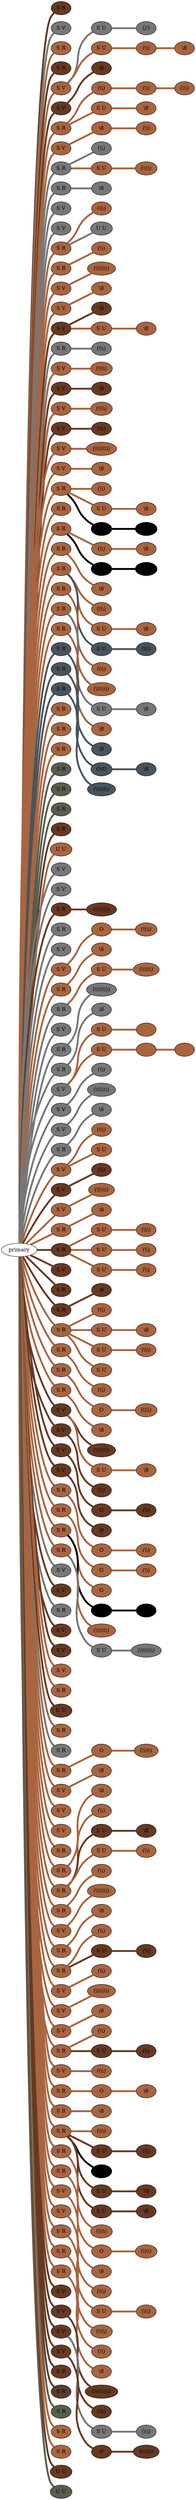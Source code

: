 graph {
 graph [rankdir=LR]
"1" [qtype="pendant_node", pendant_colors="#673923", pendant_ply="S", pendant_attach="R", pendant_length="19", label="S R", style=filled, fillcolor="#673923"]
"primary" -- "1" [qtype="pendant_link",penwidth=5,color="#673923"]
"2" [qtype="pendant_node", pendant_colors="#777777", pendant_ply="S", pendant_attach="V", pendant_length="8", label="S V", style=filled, fillcolor="#777777"]
"primary" -- "2" [qtype="pendant_link",penwidth=5,color="#777777"]
"3" [qtype="pendant_node", pendant_colors="#A86540,#777777", pendant_ply="S", pendant_attach="R", pendant_length="11", label="S R", style=filled, fillcolor="#A86540"]
"primary" -- "3" [qtype="pendant_link",penwidth=5,color="#A86540"]
"4" [qtype="pendant_node", pendant_colors="#673923,#A86540", pendant_ply="S", pendant_attach="R", pendant_length="27", label="S R", style=filled, fillcolor="#673923"]
"primary" -- "4" [qtype="pendant_link",penwidth=5,color="#673923"]
"5" [qtype="pendant_node", pendant_colors="#A86540", pendant_ply="S", pendant_attach="V", pendant_length="23", label="S V", style=filled, fillcolor="#A86540"]
"primary" -- "5" [qtype="pendant_link",penwidth=5,color="#A86540"]
"5s1" [qtype="pendant_node", pendant_colors="#777777,#A86540", pendant_ply="S", pendant_attach="U", pendant_length="8", label="S U", style=filled, fillcolor="#777777"]
"5" -- "5s1" [qtype="pendant_link",penwidth=5,color="#777777"]
"5s1:0" [qtype="knot_node", knot_value="2", knot_type="L", knot_position="5.5", knot_spin="S", label="(//)", style=filled, fillcolor="#777777"]
"5s1" -- "5s1:0" [qtype="knot_link",penwidth=5,color="#777777"]
"5s2" [qtype="pendant_node", pendant_colors="#A86540", pendant_ply="S", pendant_attach="U", pendant_length="13", label="S U", style=filled, fillcolor="#A86540"]
"5" -- "5s2" [qtype="pendant_link",penwidth=5,color="#A86540"]
"5s2:0" [qtype="knot_node", knot_value="2", knot_type="L", knot_position="3.0", knot_spin="Z", label="(\\\\)", style=filled, fillcolor="#A86540"]
"5s2" -- "5s2:0" [qtype="knot_link",penwidth=5,color="#A86540"]
"5s2:1" [qtype="knot_node", knot_value="1", knot_type="E", knot_position="7.0", knot_spin="Z", label="\\8", style=filled, fillcolor="#A86540"]
"5s2:0" -- "5s2:1" [qtype="knot_link",penwidth=5,color="#A86540"]
"6" [qtype="pendant_node", pendant_colors="#673923", pendant_ply="S", pendant_attach="V", pendant_length="24", label="S V", style=filled, fillcolor="#673923"]
"primary" -- "6" [qtype="pendant_link",penwidth=5,color="#673923"]
"6:0" [qtype="knot_node", knot_value="1", knot_type="E", knot_position="14.5", knot_spin="Z", label="\\8", style=filled, fillcolor="#673923"]
"6" -- "6:0" [qtype="knot_link",penwidth=5,color="#673923"]
"7" [qtype="pendant_node", pendant_colors="#A86540", pendant_ply="S", pendant_attach="R", pendant_length="26", label="S R", style=filled, fillcolor="#A86540"]
"primary" -- "7" [qtype="pendant_link",penwidth=5,color="#A86540"]
"7:0" [qtype="knot_node", knot_value="2", knot_type="L", knot_position="5.5", knot_spin="Z", label="(\\\\)", style=filled, fillcolor="#A86540"]
"7" -- "7:0" [qtype="knot_link",penwidth=5,color="#A86540"]
"7:1" [qtype="knot_node", knot_value="2", knot_type="L", knot_position="16.0", knot_spin="Z", label="(\\\\)", style=filled, fillcolor="#A86540"]
"7:0" -- "7:1" [qtype="knot_link",penwidth=5,color="#A86540"]
"7:2" [qtype="knot_node", knot_value="3", knot_type="L", knot_position="24.5", knot_spin="Z", label="(\\\\\\)", style=filled, fillcolor="#A86540"]
"7:1" -- "7:2" [qtype="knot_link",penwidth=5,color="#A86540"]
"7s1" [qtype="pendant_node", pendant_colors="#A86540", pendant_ply="S", pendant_attach="U", pendant_length="12", label="S U", style=filled, fillcolor="#A86540"]
"7" -- "7s1" [qtype="pendant_link",penwidth=5,color="#A86540"]
"7s1:0" [qtype="knot_node", knot_value="1", knot_type="E", knot_position="2.5", knot_spin="Z", label="\\8", style=filled, fillcolor="#A86540"]
"7s1" -- "7s1:0" [qtype="knot_link",penwidth=5,color="#A86540"]
"8" [qtype="pendant_node", pendant_colors="#A86540", pendant_ply="S", pendant_attach="V", pendant_length="29", label="S V", style=filled, fillcolor="#A86540"]
"primary" -- "8" [qtype="pendant_link",penwidth=5,color="#A86540"]
"8:0" [qtype="knot_node", knot_value="1", knot_type="E", knot_position="15.0", knot_spin="Z", label="\\8", style=filled, fillcolor="#A86540"]
"8" -- "8:0" [qtype="knot_link",penwidth=5,color="#A86540"]
"8:1" [qtype="knot_node", knot_value="2", knot_type="L", knot_position="26.0", knot_spin="Z", label="(\\\\)", style=filled, fillcolor="#A86540"]
"8:0" -- "8:1" [qtype="knot_link",penwidth=5,color="#A86540"]
"9" [qtype="pendant_node", pendant_colors="#777777", pendant_ply="S", pendant_attach="R", pendant_length="17", label="S R", style=filled, fillcolor="#777777"]
"primary" -- "9" [qtype="pendant_link",penwidth=5,color="#777777"]
"9:0" [qtype="knot_node", knot_value="2", knot_type="L", knot_position="11.0", knot_spin="Z", label="(\\\\)", style=filled, fillcolor="#777777"]
"9" -- "9:0" [qtype="knot_link",penwidth=5,color="#777777"]
"9s1" [qtype="pendant_node", pendant_colors="#A86540", pendant_ply="S", pendant_attach="U", pendant_length="3", label="S U", style=filled, fillcolor="#A86540"]
"9" -- "9s1" [qtype="pendant_link",penwidth=5,color="#A86540"]
"9s1:0" [qtype="knot_node", knot_value="4", knot_type="L", knot_position="0.5", knot_spin="Z", label="(\\\\\\\\)", style=filled, fillcolor="#A86540"]
"9s1" -- "9s1:0" [qtype="knot_link",penwidth=5,color="#A86540"]
"10" [qtype="pendant_node", pendant_colors="#777777", pendant_ply="S", pendant_attach="R", pendant_length="19", label="S R", style=filled, fillcolor="#777777"]
"primary" -- "10" [qtype="pendant_link",penwidth=5,color="#777777"]
"10:0" [qtype="knot_node", knot_value="1", knot_type="E", knot_position="15.5", knot_spin="Z", label="\\8", style=filled, fillcolor="#777777"]
"10" -- "10:0" [qtype="knot_link",penwidth=5,color="#777777"]
"11" [qtype="pendant_node", pendant_colors="#777777", pendant_ply="S", pendant_attach="V", pendant_length="11", label="S V", style=filled, fillcolor="#777777"]
"primary" -- "11" [qtype="pendant_link",penwidth=5,color="#777777"]
"12" [qtype="pendant_node", pendant_colors="#777777", pendant_ply="S", pendant_attach="V", pendant_length="13", label="S V", style=filled, fillcolor="#777777"]
"primary" -- "12" [qtype="pendant_link",penwidth=5,color="#777777"]
"13" [qtype="pendant_node", pendant_colors="#A86540", pendant_ply="S", pendant_attach="R", pendant_length="21", label="S R", style=filled, fillcolor="#A86540"]
"primary" -- "13" [qtype="pendant_link",penwidth=5,color="#A86540"]
"13:0" [qtype="knot_node", knot_value="3", knot_type="L", knot_position="12.5", knot_spin="Z", label="(\\\\\\)", style=filled, fillcolor="#A86540"]
"13" -- "13:0" [qtype="knot_link",penwidth=5,color="#A86540"]
"13s1" [qtype="pendant_node", pendant_colors="#777777", pendant_ply="U", pendant_attach="U", pendant_length="0", label="U U", style=filled, fillcolor="#777777"]
"13" -- "13s1" [qtype="pendant_link",penwidth=5,color="#777777"]
"14" [qtype="pendant_node", pendant_colors="#A86540", pendant_ply="S", pendant_attach="R", pendant_length="20", label="S R", style=filled, fillcolor="#A86540"]
"primary" -- "14" [qtype="pendant_link",penwidth=5,color="#A86540"]
"14:0" [qtype="knot_node", knot_value="2", knot_type="L", knot_position="14.0", knot_spin="Z", label="(\\\\)", style=filled, fillcolor="#A86540"]
"14" -- "14:0" [qtype="knot_link",penwidth=5,color="#A86540"]
"15" [qtype="pendant_node", pendant_colors="#A86540", pendant_ply="S", pendant_attach="V", pendant_length="20", label="S V", style=filled, fillcolor="#A86540"]
"primary" -- "15" [qtype="pendant_link",penwidth=5,color="#A86540"]
"15:0" [qtype="knot_node", knot_value="7", knot_type="L", knot_position="12.5", knot_spin="Z", label="(\\\\\\\\\\\\\\)", style=filled, fillcolor="#A86540"]
"15" -- "15:0" [qtype="knot_link",penwidth=5,color="#A86540"]
"16" [qtype="pendant_node", pendant_colors="#A86540", pendant_ply="S", pendant_attach="V", pendant_length="23", label="S V", style=filled, fillcolor="#A86540"]
"primary" -- "16" [qtype="pendant_link",penwidth=5,color="#A86540"]
"16:0" [qtype="knot_node", knot_value="1", knot_type="E", knot_position="11.5", knot_spin="Z", label="\\8", style=filled, fillcolor="#A86540"]
"16" -- "16:0" [qtype="knot_link",penwidth=5,color="#A86540"]
"17" [qtype="pendant_node", pendant_colors="#673923", pendant_ply="S", pendant_attach="V", pendant_length="26", label="S V", style=filled, fillcolor="#673923"]
"primary" -- "17" [qtype="pendant_link",penwidth=5,color="#673923"]
"17:0" [qtype="knot_node", knot_value="1", knot_type="E", knot_position="9.5", knot_spin="Z", label="\\8", style=filled, fillcolor="#673923"]
"17" -- "17:0" [qtype="knot_link",penwidth=5,color="#673923"]
"17s1" [qtype="pendant_node", pendant_colors="#A86540", pendant_ply="S", pendant_attach="U", pendant_length="3", label="S U", style=filled, fillcolor="#A86540"]
"17" -- "17s1" [qtype="pendant_link",penwidth=5,color="#A86540"]
"17s1:0" [qtype="knot_node", knot_value="1", knot_type="E", knot_position="2.5", knot_spin="Z", label="\\8", style=filled, fillcolor="#A86540"]
"17s1" -- "17s1:0" [qtype="knot_link",penwidth=5,color="#A86540"]
"18" [qtype="pendant_node", pendant_colors="#777777", pendant_ply="S", pendant_attach="R", pendant_length="17", label="S R", style=filled, fillcolor="#777777"]
"primary" -- "18" [qtype="pendant_link",penwidth=5,color="#777777"]
"18:0" [qtype="knot_node", knot_value="3", knot_type="L", knot_position="11.0", knot_spin="Z", label="(\\\\\\)", style=filled, fillcolor="#777777"]
"18" -- "18:0" [qtype="knot_link",penwidth=5,color="#777777"]
"19" [qtype="pendant_node", pendant_colors="#A86540", pendant_ply="S", pendant_attach="V", pendant_length="31", label="S V", style=filled, fillcolor="#A86540"]
"primary" -- "19" [qtype="pendant_link",penwidth=5,color="#A86540"]
"19:0" [qtype="knot_node", knot_value="4", knot_type="L", knot_position="11.0", knot_spin="Z", label="(\\\\\\\\)", style=filled, fillcolor="#A86540"]
"19" -- "19:0" [qtype="knot_link",penwidth=5,color="#A86540"]
"20" [qtype="pendant_node", pendant_colors="#673923", pendant_ply="S", pendant_attach="V", pendant_length="23", label="S V", style=filled, fillcolor="#673923"]
"primary" -- "20" [qtype="pendant_link",penwidth=5,color="#673923"]
"20:0" [qtype="knot_node", knot_value="1", knot_type="E", knot_position="12.5", knot_spin="Z", label="\\8", style=filled, fillcolor="#673923"]
"20" -- "20:0" [qtype="knot_link",penwidth=5,color="#673923"]
"21" [qtype="pendant_node", pendant_colors="#A86540,#777777,#777777", pendant_ply="S", pendant_attach="V", pendant_length="17", label="S V", style=filled, fillcolor="#A86540"]
"primary" -- "21" [qtype="pendant_link",penwidth=5,color="#A86540"]
"21:0" [qtype="knot_node", knot_value="4", knot_type="L", knot_position="8.0", knot_spin="Z", label="(\\\\\\\\)", style=filled, fillcolor="#A86540"]
"21" -- "21:0" [qtype="knot_link",penwidth=5,color="#A86540"]
"22" [qtype="pendant_node", pendant_colors="#673923,#777777", pendant_ply="S", pendant_attach="V", pendant_length="26", label="S V", style=filled, fillcolor="#673923"]
"primary" -- "22" [qtype="pendant_link",penwidth=5,color="#673923"]
"22:0" [qtype="knot_node", knot_value="3", knot_type="L", knot_position="8.5", knot_spin="Z", label="(\\\\\\)", style=filled, fillcolor="#673923"]
"22" -- "22:0" [qtype="knot_link",penwidth=5,color="#673923"]
"23" [qtype="pendant_node", pendant_colors="#A86540,#777777", pendant_ply="S", pendant_attach="V", pendant_length="21", label="S V", style=filled, fillcolor="#A86540"]
"primary" -- "23" [qtype="pendant_link",penwidth=5,color="#A86540"]
"23:0" [qtype="knot_node", knot_value="8", knot_type="L", knot_position="8.0", knot_spin="Z", label="(\\\\\\\\\\\\\\\\)", style=filled, fillcolor="#A86540"]
"23" -- "23:0" [qtype="knot_link",penwidth=5,color="#A86540"]
"24" [qtype="pendant_node", pendant_colors="#A86540", pendant_ply="S", pendant_attach="V", pendant_length="17", label="S V", style=filled, fillcolor="#A86540"]
"primary" -- "24" [qtype="pendant_link",penwidth=5,color="#A86540"]
"24:0" [qtype="knot_node", knot_value="1", knot_type="E", knot_position="13.0", knot_spin="Z", label="\\8", style=filled, fillcolor="#A86540"]
"24" -- "24:0" [qtype="knot_link",penwidth=5,color="#A86540"]
"25" [qtype="pendant_node", pendant_colors="#A86540,#777777", pendant_ply="S", pendant_attach="R", pendant_length="19", label="S R", style=filled, fillcolor="#A86540"]
"primary" -- "25" [qtype="pendant_link",penwidth=5,color="#A86540"]
"25:0" [qtype="knot_node", knot_value="2", knot_type="L", knot_position="10.0", knot_spin="Z", label="(\\\\)", style=filled, fillcolor="#A86540"]
"25" -- "25:0" [qtype="knot_link",penwidth=5,color="#A86540"]
"25s1" [qtype="pendant_node", pendant_colors="#A86540", pendant_ply="S", pendant_attach="U", pendant_length="7", label="S U", style=filled, fillcolor="#A86540"]
"25" -- "25s1" [qtype="pendant_link",penwidth=5,color="#A86540"]
"25s1:0" [qtype="knot_node", knot_value="1", knot_type="E", knot_position="4.0", knot_spin="Z", label="\\8", style=filled, fillcolor="#A86540"]
"25s1" -- "25s1:0" [qtype="knot_link",penwidth=5,color="#A86540"]
"25s2" [qtype="pendant_node", pendant_colors="#000000", pendant_ply="S", pendant_attach="U", pendant_length="7", label="S U", style=filled, fillcolor="#000000"]
"25" -- "25s2" [qtype="pendant_link",penwidth=5,color="#000000"]
"25s2:0" [qtype="knot_node", knot_value="4", knot_type="L", knot_position="2.0", knot_spin="Z", label="(\\\\\\\\)", style=filled, fillcolor="#000000"]
"25s2" -- "25s2:0" [qtype="knot_link",penwidth=5,color="#000000"]
"26" [qtype="pendant_node", pendant_colors="#A86540,#777777", pendant_ply="S", pendant_attach="R", pendant_length="9", label="S R", style=filled, fillcolor="#A86540"]
"primary" -- "26" [qtype="pendant_link",penwidth=5,color="#A86540"]
"27" [qtype="pendant_node", pendant_colors="#A86540,#777777", pendant_ply="S", pendant_attach="R", pendant_length="25", label="S R", style=filled, fillcolor="#A86540"]
"primary" -- "27" [qtype="pendant_link",penwidth=5,color="#A86540"]
"27:0" [qtype="knot_node", knot_value="2", knot_type="L", knot_position="6.0", knot_spin="Z", label="(\\\\)", style=filled, fillcolor="#A86540"]
"27" -- "27:0" [qtype="knot_link",penwidth=5,color="#A86540"]
"27:1" [qtype="knot_node", knot_value="1", knot_type="E", knot_position="13.5", knot_spin="Z", label="\\8", style=filled, fillcolor="#A86540"]
"27:0" -- "27:1" [qtype="knot_link",penwidth=5,color="#A86540"]
"27s1" [qtype="pendant_node", pendant_colors="#000000", pendant_ply="S", pendant_attach="U", pendant_length="8", label="S U", style=filled, fillcolor="#000000"]
"27" -- "27s1" [qtype="pendant_link",penwidth=5,color="#000000"]
"27s1:0" [qtype="knot_node", knot_value="4", knot_type="L", knot_position="0.5", knot_spin="Z", label="(\\\\\\\\)", style=filled, fillcolor="#000000"]
"27s1" -- "27s1:0" [qtype="knot_link",penwidth=5,color="#000000"]
"28" [qtype="pendant_node", pendant_colors="#A86540,#777777", pendant_ply="S", pendant_attach="R", pendant_length="26", label="S R", style=filled, fillcolor="#A86540"]
"primary" -- "28" [qtype="pendant_link",penwidth=5,color="#A86540"]
"28:0" [qtype="knot_node", knot_value="1", knot_type="E", knot_position="12.5", knot_spin="Z", label="\\8", style=filled, fillcolor="#A86540"]
"28" -- "28:0" [qtype="knot_link",penwidth=5,color="#A86540"]
"29" [qtype="pendant_node", pendant_colors="#A86540", pendant_ply="S", pendant_attach="R", pendant_length="38", label="S R", style=filled, fillcolor="#A86540"]
"primary" -- "29" [qtype="pendant_link",penwidth=5,color="#A86540"]
"29:0" [qtype="knot_node", knot_value="3", knot_type="L", knot_position="10.5", knot_spin="Z", label="(\\\\\\)", style=filled, fillcolor="#A86540"]
"29" -- "29:0" [qtype="knot_link",penwidth=5,color="#A86540"]
"29s1" [qtype="pendant_node", pendant_colors="#A86540", pendant_ply="S", pendant_attach="U", pendant_length="8", label="S U", style=filled, fillcolor="#A86540"]
"29" -- "29s1" [qtype="pendant_link",penwidth=5,color="#A86540"]
"29s1:0" [qtype="knot_node", knot_value="1", knot_type="E", knot_position="3.5", knot_spin="Z", label="\\8", style=filled, fillcolor="#A86540"]
"29s1" -- "29s1:0" [qtype="knot_link",penwidth=5,color="#A86540"]
"29s2" [qtype="pendant_node", pendant_colors="#4A545C", pendant_ply="S", pendant_attach="U", pendant_length="6", label="S U", style=filled, fillcolor="#4A545C"]
"29" -- "29s2" [qtype="pendant_link",penwidth=5,color="#4A545C"]
"29s2:0" [qtype="knot_node", knot_value="3", knot_type="L", knot_position="1.5", knot_spin="Z", label="(\\\\\\)", style=filled, fillcolor="#4A545C"]
"29s2" -- "29s2:0" [qtype="knot_link",penwidth=5,color="#4A545C"]
"30" [qtype="pendant_node", pendant_colors="#A86540", pendant_ply="S", pendant_attach="R", pendant_length="35", label="S R", style=filled, fillcolor="#A86540"]
"primary" -- "30" [qtype="pendant_link",penwidth=5,color="#A86540"]
"30:0" [qtype="knot_node", knot_value="3", knot_type="L", knot_position="10.5", knot_spin="Z", label="(\\\\\\)", style=filled, fillcolor="#A86540"]
"30" -- "30:0" [qtype="knot_link",penwidth=5,color="#A86540"]
"31" [qtype="pendant_node", pendant_colors="#A86540", pendant_ply="S", pendant_attach="R", pendant_length="30", label="S R", style=filled, fillcolor="#A86540"]
"primary" -- "31" [qtype="pendant_link",penwidth=5,color="#A86540"]
"31:0" [qtype="knot_node", knot_value="7", knot_type="L", knot_position="10.5", knot_spin="Z", label="(\\\\\\\\\\\\\\)", style=filled, fillcolor="#A86540"]
"31" -- "31:0" [qtype="knot_link",penwidth=5,color="#A86540"]
"31s1" [qtype="pendant_node", pendant_colors="#777777,#673923", pendant_ply="S", pendant_attach="U", pendant_length="12", label="S U", style=filled, fillcolor="#777777"]
"31" -- "31s1" [qtype="pendant_link",penwidth=5,color="#777777"]
"31s1:0" [qtype="knot_node", knot_value="1", knot_type="E", knot_position="5.0", knot_spin="Z", label="\\8", style=filled, fillcolor="#777777"]
"31s1" -- "31s1:0" [qtype="knot_link",penwidth=5,color="#777777"]
"32" [qtype="pendant_node", pendant_colors="#A86540", pendant_ply="S", pendant_attach="R", pendant_length="35", label="S R", style=filled, fillcolor="#A86540"]
"primary" -- "32" [qtype="pendant_link",penwidth=5,color="#A86540"]
"32:0" [qtype="knot_node", knot_value="1", knot_type="E", knot_position="15.5", knot_spin="Z", label="\\8", style=filled, fillcolor="#A86540"]
"32" -- "32:0" [qtype="knot_link",penwidth=5,color="#A86540"]
"33" [qtype="pendant_node", pendant_colors="#4A545C,#777777", pendant_ply="S", pendant_attach="R", pendant_length="42", label="S R", style=filled, fillcolor="#4A545C"]
"primary" -- "33" [qtype="pendant_link",penwidth=5,color="#4A545C"]
"33:0" [qtype="knot_node", knot_value="1", knot_type="E", knot_position="6.0", knot_spin="Z", label="\\8", style=filled, fillcolor="#4A545C"]
"33" -- "33:0" [qtype="knot_link",penwidth=5,color="#4A545C"]
"34" [qtype="pendant_node", pendant_colors="#4A545C,#777777", pendant_ply="S", pendant_attach="R", pendant_length="43", label="S R", style=filled, fillcolor="#4A545C"]
"primary" -- "34" [qtype="pendant_link",penwidth=5,color="#4A545C"]
"34:0" [qtype="knot_node", knot_value="2", knot_type="S", knot_position="6.5", knot_spin="Z", label="O\\O", style=filled, fillcolor="#4A545C"]
"34" -- "34:0" [qtype="knot_link",penwidth=5,color="#4A545C"]
"34:1" [qtype="knot_node", knot_value="1", knot_type="E", knot_position="16.0", knot_spin="Z", label="\\8", style=filled, fillcolor="#4A545C"]
"34:0" -- "34:1" [qtype="knot_link",penwidth=5,color="#4A545C"]
"35" [qtype="pendant_node", pendant_colors="#4A545C,#777777", pendant_ply="S", pendant_attach="R", pendant_length="39", label="S R", style=filled, fillcolor="#4A545C"]
"primary" -- "35" [qtype="pendant_link",penwidth=5,color="#4A545C"]
"35:0" [qtype="knot_node", knot_value="7", knot_type="L", knot_position="12.0", knot_spin="Z", label="(\\\\\\\\\\\\\\)", style=filled, fillcolor="#4A545C"]
"35" -- "35:0" [qtype="knot_link",penwidth=5,color="#4A545C"]
"36" [qtype="pendant_node", pendant_colors="#A86540,#777777", pendant_ply="S", pendant_attach="R", pendant_length="43", label="S R", style=filled, fillcolor="#A86540"]
"primary" -- "36" [qtype="pendant_link",penwidth=5,color="#A86540"]
"37" [qtype="pendant_node", pendant_colors="#A86540,#777777", pendant_ply="S", pendant_attach="R", pendant_length="38", label="S R", style=filled, fillcolor="#A86540"]
"primary" -- "37" [qtype="pendant_link",penwidth=5,color="#A86540"]
"38" [qtype="pendant_node", pendant_colors="#A86540,#777777", pendant_ply="S", pendant_attach="R", pendant_length="42", label="S R", style=filled, fillcolor="#A86540"]
"primary" -- "38" [qtype="pendant_link",penwidth=5,color="#A86540"]
"39" [qtype="pendant_node", pendant_colors="#575E4E,#673923", pendant_ply="S", pendant_attach="R", pendant_length="44", label="S R", style=filled, fillcolor="#575E4E"]
"primary" -- "39" [qtype="pendant_link",penwidth=5,color="#575E4E"]
"40" [qtype="pendant_node", pendant_colors="#575E4E,#673923", pendant_ply="S", pendant_attach="R", pendant_length="43", label="S R", style=filled, fillcolor="#575E4E"]
"primary" -- "40" [qtype="pendant_link",penwidth=5,color="#575E4E"]
"41" [qtype="pendant_node", pendant_colors="#575E4E,#673923", pendant_ply="S", pendant_attach="R", pendant_length="43", label="S R", style=filled, fillcolor="#575E4E"]
"primary" -- "41" [qtype="pendant_link",penwidth=5,color="#575E4E"]
"T1" [qtype="pendant_node", pendant_colors="#673923,#777777", pendant_ply="S", pendant_attach="R", pendant_length="36", label="S R", style=filled, fillcolor="#673923"]
"primary" -- "T1" [qtype="pendant_link",penwidth=5,color="#673923"]
"M1" [qtype="pendant_node", pendant_colors="#A86540,#673923,#575E4E", pendant_ply="U", pendant_attach="U", pendant_length="2", label="U U", style=filled, fillcolor="#A86540"]
"primary" -- "M1" [qtype="pendant_link",penwidth=5,color="#A86540"]
"42" [qtype="pendant_node", pendant_colors="#777777", pendant_ply="S", pendant_attach="V", pendant_length="44", label="S V", style=filled, fillcolor="#777777"]
"primary" -- "42" [qtype="pendant_link",penwidth=5,color="#777777"]
"43" [qtype="pendant_node", pendant_colors="#777777", pendant_ply="S", pendant_attach="V", pendant_length="42", label="S V", style=filled, fillcolor="#777777"]
"primary" -- "43" [qtype="pendant_link",penwidth=5,color="#777777"]
"44" [qtype="pendant_node", pendant_colors="#673923,#777777", pendant_ply="S", pendant_attach="R", pendant_length="35", label="S R", style=filled, fillcolor="#673923"]
"primary" -- "44" [qtype="pendant_link",penwidth=5,color="#673923"]
"44:0" [qtype="knot_node", knot_value="8", knot_type="L", knot_position="19.0", knot_spin="Z", label="(\\\\\\\\\\\\\\\\)", style=filled, fillcolor="#673923"]
"44" -- "44:0" [qtype="knot_link",penwidth=5,color="#673923"]
"45" [qtype="pendant_node", pendant_colors="#777777", pendant_ply="S", pendant_attach="R", pendant_length="39", label="S R", style=filled, fillcolor="#777777"]
"primary" -- "45" [qtype="pendant_link",penwidth=5,color="#777777"]
"46" [qtype="pendant_node", pendant_colors="#777777,#A86540", pendant_ply="S", pendant_attach="V", pendant_length="45", label="S V", style=filled, fillcolor="#777777"]
"primary" -- "46" [qtype="pendant_link",penwidth=5,color="#777777"]
"47" [qtype="pendant_node", pendant_colors="#A86540,#777777", pendant_ply="S", pendant_attach="V", pendant_length="31", label="S V", style=filled, fillcolor="#A86540"]
"primary" -- "47" [qtype="pendant_link",penwidth=5,color="#A86540"]
"47:0" [qtype="knot_node", knot_value="1", knot_type="S", knot_position="14.0", knot_spin="Z", label="O", style=filled, fillcolor="#A86540"]
"47" -- "47:0" [qtype="knot_link",penwidth=5,color="#A86540"]
"47:1" [qtype="knot_node", knot_value="4", knot_type="L", knot_position="19.5", knot_spin="Z", label="(\\\\\\\\)", style=filled, fillcolor="#A86540"]
"47:0" -- "47:1" [qtype="knot_link",penwidth=5,color="#A86540"]
"48" [qtype="pendant_node", pendant_colors="#A86540,#777777", pendant_ply="S", pendant_attach="R", pendant_length="39", label="S R", style=filled, fillcolor="#A86540"]
"primary" -- "48" [qtype="pendant_link",penwidth=5,color="#A86540"]
"48:0" [qtype="knot_node", knot_value="1", knot_type="E", knot_position="21.5", knot_spin="Z", label="\\8", style=filled, fillcolor="#A86540"]
"48" -- "48:0" [qtype="knot_link",penwidth=5,color="#A86540"]
"49" [qtype="pendant_node", pendant_colors="#777777", pendant_ply="S", pendant_attach="R", pendant_length="41", label="S R", style=filled, fillcolor="#777777"]
"primary" -- "49" [qtype="pendant_link",penwidth=5,color="#777777"]
"49s1" [qtype="pendant_node", pendant_colors="#A86540", pendant_ply="S", pendant_attach="U", pendant_length="19", label="S U", style=filled, fillcolor="#A86540"]
"49" -- "49s1" [qtype="pendant_link",penwidth=5,color="#A86540"]
"49s1:0" [qtype="knot_node", knot_value="6", knot_type="L", knot_position="10.5", knot_spin="Z", label="(\\\\\\\\\\\\)", style=filled, fillcolor="#A86540"]
"49s1" -- "49s1:0" [qtype="knot_link",penwidth=5,color="#A86540"]
"50" [qtype="pendant_node", pendant_colors="#777777", pendant_ply="S", pendant_attach="V", pendant_length="41", label="S V", style=filled, fillcolor="#777777"]
"primary" -- "50" [qtype="pendant_link",penwidth=5,color="#777777"]
"51" [qtype="pendant_node", pendant_colors="#777777", pendant_ply="S", pendant_attach="R", pendant_length="28", label="S R", style=filled, fillcolor="#777777"]
"primary" -- "51" [qtype="pendant_link",penwidth=5,color="#777777"]
"51:0" [qtype="knot_node", knot_value="8", knot_type="L", knot_position="17.0", knot_spin="Z", label="(\\\\\\\\\\\\\\\\)", style=filled, fillcolor="#777777"]
"51" -- "51:0" [qtype="knot_link",penwidth=5,color="#777777"]
"52" [qtype="pendant_node", pendant_colors="#777777", pendant_ply="S", pendant_attach="R", pendant_length="40", label="S R", style=filled, fillcolor="#777777"]
"primary" -- "52" [qtype="pendant_link",penwidth=5,color="#777777"]
"52:0" [qtype="knot_node", knot_value="1", knot_type="E", knot_position="24.5", knot_spin="Z", label="\\8", style=filled, fillcolor="#777777"]
"52" -- "52:0" [qtype="knot_link",penwidth=5,color="#777777"]
"53" [qtype="pendant_node", pendant_colors="#777777", pendant_ply="S", pendant_attach="V", pendant_length="48", label="S V", style=filled, fillcolor="#777777"]
"primary" -- "53" [qtype="pendant_link",penwidth=5,color="#777777"]
"53s1" [qtype="pendant_node", pendant_colors="#A86540,#777777", pendant_ply="S", pendant_attach="U", pendant_length="8", label="S U", style=filled, fillcolor="#A86540"]
"53" -- "53s1" [qtype="pendant_link",penwidth=5,color="#A86540"]
"53s1:0" [qtype="knot_node", knot_value="1", knot_type="", knot_position="3.0", knot_spin="U", label="", style=filled, fillcolor="#A86540"]
"53s1" -- "53s1:0" [qtype="knot_link",penwidth=5,color="#A86540"]
"53s2" [qtype="pendant_node", pendant_colors="#A86540", pendant_ply="S", pendant_attach="U", pendant_length="11", label="S U", style=filled, fillcolor="#A86540"]
"53" -- "53s2" [qtype="pendant_link",penwidth=5,color="#A86540"]
"53s2:0" [qtype="knot_node", knot_value="1", knot_type="YPE?", knot_position="0", knot_spin="N", label="", style=filled, fillcolor="#A86540"]
"53s2" -- "53s2:0" [qtype="knot_link",penwidth=5,color="#A86540"]
"53s2:1" [qtype="knot_node", knot_value="1", knot_type="IR", knot_position="0", knot_spin="DIR", label="", style=filled, fillcolor="#A86540"]
"53s2:0" -- "53s2:1" [qtype="knot_link",penwidth=5,color="#A86540"]
"54" [qtype="pendant_node", pendant_colors="#777777", pendant_ply="S", pendant_attach="V", pendant_length="32", label="S V", style=filled, fillcolor="#777777"]
"primary" -- "54" [qtype="pendant_link",penwidth=5,color="#777777"]
"54:0" [qtype="knot_node", knot_value="2", knot_type="L", knot_position="17.5", knot_spin="Z", label="(\\\\)", style=filled, fillcolor="#777777"]
"54" -- "54:0" [qtype="knot_link",penwidth=5,color="#777777"]
"55" [qtype="pendant_node", pendant_colors="#777777", pendant_ply="S", pendant_attach="V", pendant_length="30", label="S V", style=filled, fillcolor="#777777"]
"primary" -- "55" [qtype="pendant_link",penwidth=5,color="#777777"]
"55:0" [qtype="knot_node", knot_value="7", knot_type="L", knot_position="20.5", knot_spin="Z", label="(\\\\\\\\\\\\\\)", style=filled, fillcolor="#777777"]
"55" -- "55:0" [qtype="knot_link",penwidth=5,color="#777777"]
"56" [qtype="pendant_node", pendant_colors="#777777", pendant_ply="S", pendant_attach="R", pendant_length="26", label="S R", style=filled, fillcolor="#777777"]
"primary" -- "56" [qtype="pendant_link",penwidth=5,color="#777777"]
"56:0" [qtype="knot_node", knot_value="1", knot_type="E", knot_position="21.0", knot_spin="Z", label="\\8", style=filled, fillcolor="#777777"]
"56" -- "56:0" [qtype="knot_link",penwidth=5,color="#777777"]
"57" [qtype="pendant_node", pendant_colors="#A86540,#777777", pendant_ply="S", pendant_attach="V", pendant_length="35", label="S V", style=filled, fillcolor="#A86540"]
"primary" -- "57" [qtype="pendant_link",penwidth=5,color="#A86540"]
"57:0" [qtype="knot_node", knot_value="3", knot_type="L", knot_position="17.0", knot_spin="Z", label="(\\\\\\)", style=filled, fillcolor="#A86540"]
"57" -- "57:0" [qtype="knot_link",penwidth=5,color="#A86540"]
"57s1" [qtype="pendant_node", pendant_colors="#A86540", pendant_ply="S", pendant_attach="U", pendant_length="1", label="S U", style=filled, fillcolor="#A86540"]
"57" -- "57s1" [qtype="pendant_link",penwidth=5,color="#A86540"]
"58" [qtype="pendant_node", pendant_colors="#673923,#777777", pendant_ply="S", pendant_attach="V", pendant_length="36", label="S V", style=filled, fillcolor="#673923"]
"primary" -- "58" [qtype="pendant_link",penwidth=5,color="#673923"]
"58:0" [qtype="knot_node", knot_value="2", knot_type="L", knot_position="25.5", knot_spin="Z", label="(\\\\)", style=filled, fillcolor="#673923"]
"58" -- "58:0" [qtype="knot_link",penwidth=5,color="#673923"]
"59" [qtype="pendant_node", pendant_colors="#A86540,#777777", pendant_ply="S", pendant_attach="V", pendant_length="32", label="S V", style=filled, fillcolor="#A86540"]
"primary" -- "59" [qtype="pendant_link",penwidth=5,color="#A86540"]
"59:0" [qtype="knot_node", knot_value="6", knot_type="L", knot_position="18.5", knot_spin="Z", label="(\\\\\\\\\\\\)", style=filled, fillcolor="#A86540"]
"59" -- "59:0" [qtype="knot_link",penwidth=5,color="#A86540"]
"60" [qtype="pendant_node", pendant_colors="#A86540,#777777", pendant_ply="S", pendant_attach="R", pendant_length="39", label="S R", style=filled, fillcolor="#A86540"]
"primary" -- "60" [qtype="pendant_link",penwidth=5,color="#A86540"]
"60:0" [qtype="knot_node", knot_value="1", knot_type="E", knot_position="23.5", knot_spin="Z", label="\\8", style=filled, fillcolor="#A86540"]
"60" -- "60:0" [qtype="knot_link",penwidth=5,color="#A86540"]
"61" [qtype="pendant_node", pendant_colors="#673923,#777777", pendant_ply="S", pendant_attach="R", pendant_length="13", label="S R", style=filled, fillcolor="#673923"]
"primary" -- "61" [qtype="pendant_link",penwidth=5,color="#673923"]
"61s1" [qtype="pendant_node", pendant_colors="#A86540,#777777", pendant_ply="S", pendant_attach="U", pendant_length="8", label="S U", style=filled, fillcolor="#A86540"]
"61" -- "61s1" [qtype="pendant_link",penwidth=5,color="#A86540"]
"61s1:0" [qtype="knot_node", knot_value="3", knot_type="L", knot_position="3.0", knot_spin="Z", label="(\\\\\\)", style=filled, fillcolor="#A86540"]
"61s1" -- "61s1:0" [qtype="knot_link",penwidth=5,color="#A86540"]
"61s2" [qtype="pendant_node", pendant_colors="#A86540", pendant_ply="S", pendant_attach="U", pendant_length="14", label="S U", style=filled, fillcolor="#A86540"]
"61" -- "61s2" [qtype="pendant_link",penwidth=5,color="#A86540"]
"61s2:0" [qtype="knot_node", knot_value="2", knot_type="L", knot_position="7.0", knot_spin="Z", label="(\\\\)", style=filled, fillcolor="#A86540"]
"61s2" -- "61s2:0" [qtype="knot_link",penwidth=5,color="#A86540"]
"61s3" [qtype="pendant_node", pendant_colors="#A86540", pendant_ply="S", pendant_attach="U", pendant_length="13", label="S U", style=filled, fillcolor="#A86540"]
"61" -- "61s3" [qtype="pendant_link",penwidth=5,color="#A86540"]
"61s3:0" [qtype="knot_node", knot_value="2", knot_type="L", knot_position="5.5", knot_spin="Z", label="(\\\\)", style=filled, fillcolor="#A86540"]
"61s3" -- "61s3:0" [qtype="knot_link",penwidth=5,color="#A86540"]
"62" [qtype="pendant_node", pendant_colors="#673923,#777777", pendant_ply="S", pendant_attach="V", pendant_length="25", label="S V", style=filled, fillcolor="#673923"]
"primary" -- "62" [qtype="pendant_link",penwidth=5,color="#673923"]
"63" [qtype="pendant_node", pendant_colors="#673923,#777777", pendant_ply="S", pendant_attach="R", pendant_length="10", label="S R", style=filled, fillcolor="#673923"]
"primary" -- "63" [qtype="pendant_link",penwidth=5,color="#673923"]
"64" [qtype="pendant_node", pendant_colors="#673923,#777777", pendant_ply="S", pendant_attach="R", pendant_length="36", label="S R", style=filled, fillcolor="#673923"]
"primary" -- "64" [qtype="pendant_link",penwidth=5,color="#673923"]
"64:0" [qtype="knot_node", knot_value="1", knot_type="E", knot_position="21.0", knot_spin="Z", label="\\8", style=filled, fillcolor="#673923"]
"64" -- "64:0" [qtype="knot_link",penwidth=5,color="#673923"]
"65" [qtype="pendant_node", pendant_colors="#A86540", pendant_ply="S", pendant_attach="R", pendant_length="38", label="S R", style=filled, fillcolor="#A86540"]
"primary" -- "65" [qtype="pendant_link",penwidth=5,color="#A86540"]
"65:0" [qtype="knot_node", knot_value="2", knot_type="L", knot_position="21.0", knot_spin="Z", label="(\\\\)", style=filled, fillcolor="#A86540"]
"65" -- "65:0" [qtype="knot_link",penwidth=5,color="#A86540"]
"65s1" [qtype="pendant_node", pendant_colors="#A86540", pendant_ply="S", pendant_attach="U", pendant_length="11", label="S U", style=filled, fillcolor="#A86540"]
"65" -- "65s1" [qtype="pendant_link",penwidth=5,color="#A86540"]
"65s1:0" [qtype="knot_node", knot_value="1", knot_type="E", knot_position="4.5", knot_spin="Z", label="\\8", style=filled, fillcolor="#A86540"]
"65s1" -- "65s1:0" [qtype="knot_link",penwidth=5,color="#A86540"]
"65s2" [qtype="pendant_node", pendant_colors="#A86540,#777777", pendant_ply="S", pendant_attach="U", pendant_length="12", label="S U", style=filled, fillcolor="#A86540"]
"65" -- "65s2" [qtype="pendant_link",penwidth=5,color="#A86540"]
"65s2:0" [qtype="knot_node", knot_value="3", knot_type="L", knot_position="3.0", knot_spin="Z", label="(\\\\\\)", style=filled, fillcolor="#A86540"]
"65s2" -- "65s2:0" [qtype="knot_link",penwidth=5,color="#A86540"]
"65s3" [qtype="pendant_node", pendant_colors="#A86540", pendant_ply="S", pendant_attach="U", pendant_length="1", label="S U", style=filled, fillcolor="#A86540"]
"65" -- "65s3" [qtype="pendant_link",penwidth=5,color="#A86540"]
"66" [qtype="pendant_node", pendant_colors="#A86540", pendant_ply="S", pendant_attach="R", pendant_length="40", label="S R", style=filled, fillcolor="#A86540"]
"primary" -- "66" [qtype="pendant_link",penwidth=5,color="#A86540"]
"66:0" [qtype="knot_node", knot_value="2", knot_type="L", knot_position="20.5", knot_spin="Z", label="(\\\\)", style=filled, fillcolor="#A86540"]
"66" -- "66:0" [qtype="knot_link",penwidth=5,color="#A86540"]
"67" [qtype="pendant_node", pendant_colors="#A86540", pendant_ply="S", pendant_attach="R", pendant_length="23", label="S R", style=filled, fillcolor="#A86540"]
"primary" -- "67" [qtype="pendant_link",penwidth=5,color="#A86540"]
"67:0" [qtype="knot_node", knot_value="1", knot_type="S", knot_position="11.0", knot_spin="Z", label="O", style=filled, fillcolor="#A86540"]
"67" -- "67:0" [qtype="knot_link",penwidth=5,color="#A86540"]
"67:1" [qtype="knot_node", knot_value="4", knot_type="L", knot_position="22.0", knot_spin="Z", label="(\\\\\\\\)", style=filled, fillcolor="#A86540"]
"67:0" -- "67:1" [qtype="knot_link",penwidth=5,color="#A86540"]
"68" [qtype="pendant_node", pendant_colors="#A86540", pendant_ply="S", pendant_attach="R", pendant_length="38", label="S R", style=filled, fillcolor="#A86540"]
"primary" -- "68" [qtype="pendant_link",penwidth=5,color="#A86540"]
"68:0" [qtype="knot_node", knot_value="1", knot_type="E", knot_position="22.5", knot_spin="Z", label="\\8", style=filled, fillcolor="#A86540"]
"68" -- "68:0" [qtype="knot_link",penwidth=5,color="#A86540"]
"69" [qtype="pendant_node", pendant_colors="#673923", pendant_ply="S", pendant_attach="V", pendant_length="32", label="S V", style=filled, fillcolor="#673923"]
"primary" -- "69" [qtype="pendant_link",penwidth=5,color="#673923"]
"69:0" [qtype="knot_node", knot_value="7", knot_type="L", knot_position="16.5", knot_spin="Z", label="(\\\\\\\\\\\\\\)", style=filled, fillcolor="#673923"]
"69" -- "69:0" [qtype="knot_link",penwidth=5,color="#673923"]
"69s1" [qtype="pendant_node", pendant_colors="#A86540", pendant_ply="S", pendant_attach="U", pendant_length="9", label="S U", style=filled, fillcolor="#A86540"]
"69" -- "69s1" [qtype="pendant_link",penwidth=5,color="#A86540"]
"69s1:0" [qtype="knot_node", knot_value="1", knot_type="E", knot_position="2.5", knot_spin="Z", label="\\8", style=filled, fillcolor="#A86540"]
"69s1" -- "69s1:0" [qtype="knot_link",penwidth=5,color="#A86540"]
"70" [qtype="pendant_node", pendant_colors="#673923", pendant_ply="S", pendant_attach="V", pendant_length="37", label="S V", style=filled, fillcolor="#673923"]
"primary" -- "70" [qtype="pendant_link",penwidth=5,color="#673923"]
"70:0" [qtype="knot_node", knot_value="2", knot_type="L", knot_position="18.0", knot_spin="Z", label="(\\\\)", style=filled, fillcolor="#673923"]
"70" -- "70:0" [qtype="knot_link",penwidth=5,color="#673923"]
"71" [qtype="pendant_node", pendant_colors="#673923", pendant_ply="S", pendant_attach="V", pendant_length="42", label="S V", style=filled, fillcolor="#673923"]
"primary" -- "71" [qtype="pendant_link",penwidth=5,color="#673923"]
"71:0" [qtype="knot_node", knot_value="1", knot_type="S", knot_position="10.0", knot_spin="Z", label="O", style=filled, fillcolor="#673923"]
"71" -- "71:0" [qtype="knot_link",penwidth=5,color="#673923"]
"71:1" [qtype="knot_node", knot_value="2", knot_type="L", knot_position="20.5", knot_spin="Z", label="(\\\\)", style=filled, fillcolor="#673923"]
"71:0" -- "71:1" [qtype="knot_link",penwidth=5,color="#673923"]
"72" [qtype="pendant_node", pendant_colors="#673923", pendant_ply="S", pendant_attach="V", pendant_length="32", label="S V", style=filled, fillcolor="#673923"]
"primary" -- "72" [qtype="pendant_link",penwidth=5,color="#673923"]
"72:0" [qtype="knot_node", knot_value="1", knot_type="E", knot_position="21.0", knot_spin="Z", label="\\8", style=filled, fillcolor="#673923"]
"72" -- "72:0" [qtype="knot_link",penwidth=5,color="#673923"]
"73" [qtype="pendant_node", pendant_colors="#A86540", pendant_ply="S", pendant_attach="R", pendant_length="32", label="S R", style=filled, fillcolor="#A86540"]
"primary" -- "73" [qtype="pendant_link",penwidth=5,color="#A86540"]
"73:0" [qtype="knot_node", knot_value="1", knot_type="S", knot_position="5.5", knot_spin="Z", label="O", style=filled, fillcolor="#A86540"]
"73" -- "73:0" [qtype="knot_link",penwidth=5,color="#A86540"]
"73:1" [qtype="knot_node", knot_value="2", knot_type="L", knot_position="10.0", knot_spin="Z", label="(\\\\)", style=filled, fillcolor="#A86540"]
"73:0" -- "73:1" [qtype="knot_link",penwidth=5,color="#A86540"]
"74" [qtype="pendant_node", pendant_colors="#A86540,#777777", pendant_ply="S", pendant_attach="R", pendant_length="25", label="S R", style=filled, fillcolor="#A86540"]
"primary" -- "74" [qtype="pendant_link",penwidth=5,color="#A86540"]
"74:0" [qtype="knot_node", knot_value="1", knot_type="S", knot_position="4.5", knot_spin="Z", label="O", style=filled, fillcolor="#A86540"]
"74" -- "74:0" [qtype="knot_link",penwidth=5,color="#A86540"]
"74:1" [qtype="knot_node", knot_value="2", knot_type="L", knot_position="14.0", knot_spin="Z", label="(\\\\)", style=filled, fillcolor="#A86540"]
"74:0" -- "74:1" [qtype="knot_link",penwidth=5,color="#A86540"]
"75" [qtype="pendant_node", pendant_colors="#A86540,#777777", pendant_ply="S", pendant_attach="R", pendant_length="26", label="S R", style=filled, fillcolor="#A86540"]
"primary" -- "75" [qtype="pendant_link",penwidth=5,color="#A86540"]
"75:0" [qtype="knot_node", knot_value="1", knot_type="S", knot_position="10.0", knot_spin="Z", label="O", style=filled, fillcolor="#A86540"]
"75" -- "75:0" [qtype="knot_link",penwidth=5,color="#A86540"]
"75s1" [qtype="pendant_node", pendant_colors="#000000", pendant_ply="S", pendant_attach="U", pendant_length="10", label="S U", style=filled, fillcolor="#000000"]
"75" -- "75s1" [qtype="pendant_link",penwidth=5,color="#000000"]
"75s1:0" [qtype="knot_node", knot_value="2", knot_type="L", knot_position="3.5", knot_spin="Z", label="(\\\\)", style=filled, fillcolor="#000000"]
"75s1" -- "75s1:0" [qtype="knot_link",penwidth=5,color="#000000"]
"76" [qtype="pendant_node", pendant_colors="#A86540,#777777", pendant_ply="S", pendant_attach="R", pendant_length="15", label="S R", style=filled, fillcolor="#A86540"]
"primary" -- "76" [qtype="pendant_link",penwidth=5,color="#A86540"]
"76:0" [qtype="knot_node", knot_value="7", knot_type="L", knot_position="8.0", knot_spin="Z", label="(\\\\\\\\\\\\\\)", style=filled, fillcolor="#A86540"]
"76" -- "76:0" [qtype="knot_link",penwidth=5,color="#A86540"]
"76s1" [qtype="pendant_node", pendant_colors="#777777", pendant_ply="S", pendant_attach="U", pendant_length="12", label="S U", style=filled, fillcolor="#777777"]
"76" -- "76s1" [qtype="pendant_link",penwidth=5,color="#777777"]
"76s1:0" [qtype="knot_node", knot_value="8", knot_type="L", knot_position="1.5", knot_spin="Z", label="(\\\\\\\\\\\\\\\\)", style=filled, fillcolor="#777777"]
"76s1" -- "76s1:0" [qtype="knot_link",penwidth=5,color="#777777"]
"77" [qtype="pendant_node", pendant_colors="#777777", pendant_ply="S", pendant_attach="V", pendant_length="44", label="S V", style=filled, fillcolor="#777777"]
"primary" -- "77" [qtype="pendant_link",penwidth=5,color="#777777"]
"78" [qtype="pendant_node", pendant_colors="#673923,#000000", pendant_ply="S", pendant_attach="V", pendant_length="41", label="S V", style=filled, fillcolor="#673923"]
"primary" -- "78" [qtype="pendant_link",penwidth=5,color="#673923"]
"79" [qtype="pendant_node", pendant_colors="#777777", pendant_ply="S", pendant_attach="R", pendant_length="48", label="S R", style=filled, fillcolor="#777777"]
"primary" -- "79" [qtype="pendant_link",penwidth=5,color="#777777"]
"80" [qtype="pendant_node", pendant_colors="#673923,#777777", pendant_ply="S", pendant_attach="V", pendant_length="49", label="S V", style=filled, fillcolor="#673923"]
"primary" -- "80" [qtype="pendant_link",penwidth=5,color="#673923"]
"81" [qtype="pendant_node", pendant_colors="#673923,#777777", pendant_ply="S", pendant_attach="V", pendant_length="42", label="S V", style=filled, fillcolor="#673923"]
"primary" -- "81" [qtype="pendant_link",penwidth=5,color="#673923"]
"82" [qtype="pendant_node", pendant_colors="#A86540", pendant_ply="S", pendant_attach="V", pendant_length="50", label="S V", style=filled, fillcolor="#A86540"]
"primary" -- "82" [qtype="pendant_link",penwidth=5,color="#A86540"]
"T2" [qtype="pendant_node", pendant_colors="#A86540,#777777", pendant_ply="S", pendant_attach="R", pendant_length="58", label="S R", style=filled, fillcolor="#A86540"]
"primary" -- "T2" [qtype="pendant_link",penwidth=5,color="#A86540"]
"M2" [qtype="pendant_node", pendant_colors="#673923,#575E4E,#A86540", pendant_ply="U", pendant_attach="U", pendant_length="2", label="U U", style=filled, fillcolor="#673923"]
"primary" -- "M2" [qtype="pendant_link",penwidth=5,color="#673923"]
"83" [qtype="pendant_node", pendant_colors="#A86540", pendant_ply="S", pendant_attach="R", pendant_length="36", label="S R", style=filled, fillcolor="#A86540"]
"primary" -- "83" [qtype="pendant_link",penwidth=5,color="#A86540"]
"84" [qtype="pendant_node", pendant_colors="#777777", pendant_ply="S", pendant_attach="R", pendant_length="33", label="S R", style=filled, fillcolor="#777777"]
"primary" -- "84" [qtype="pendant_link",penwidth=5,color="#777777"]
"85" [qtype="pendant_node", pendant_colors="#A86540", pendant_ply="S", pendant_attach="R", pendant_length="35", label="S R", style=filled, fillcolor="#A86540"]
"primary" -- "85" [qtype="pendant_link",penwidth=5,color="#A86540"]
"85:0" [qtype="knot_node", knot_value="1", knot_type="S", knot_position="7.0", knot_spin="Z", label="O", style=filled, fillcolor="#A86540"]
"85" -- "85:0" [qtype="knot_link",penwidth=5,color="#A86540"]
"85:1" [qtype="knot_node", knot_value="5", knot_type="L", knot_position="17.5", knot_spin="Z", label="(\\\\\\\\\\)", style=filled, fillcolor="#A86540"]
"85:0" -- "85:1" [qtype="knot_link",penwidth=5,color="#A86540"]
"86" [qtype="pendant_node", pendant_colors="#A86540", pendant_ply="S", pendant_attach="V", pendant_length="38", label="S V", style=filled, fillcolor="#A86540"]
"primary" -- "86" [qtype="pendant_link",penwidth=5,color="#A86540"]
"86:0" [qtype="knot_node", knot_value="1", knot_type="E", knot_position="11.0", knot_spin="Z", label="\\8", style=filled, fillcolor="#A86540"]
"86" -- "86:0" [qtype="knot_link",penwidth=5,color="#A86540"]
"87" [qtype="pendant_node", pendant_colors="#A86540", pendant_ply="S", pendant_attach="V", pendant_length="37", label="S V", style=filled, fillcolor="#A86540"]
"primary" -- "87" [qtype="pendant_link",penwidth=5,color="#A86540"]
"88" [qtype="pendant_node", pendant_colors="#A86540", pendant_ply="S", pendant_attach="V", pendant_length="36", label="S V", style=filled, fillcolor="#A86540"]
"primary" -- "88" [qtype="pendant_link",penwidth=5,color="#A86540"]
"89" [qtype="pendant_node", pendant_colors="#A86540", pendant_ply="S", pendant_attach="R", pendant_length="11", label="S R", style=filled, fillcolor="#A86540"]
"primary" -- "89" [qtype="pendant_link",penwidth=5,color="#A86540"]
"90" [qtype="pendant_node", pendant_colors="#A86540", pendant_ply="S", pendant_attach="R", pendant_length="36", label="S R", style=filled, fillcolor="#A86540"]
"primary" -- "90" [qtype="pendant_link",penwidth=5,color="#A86540"]
"90:0" [qtype="knot_node", knot_value="1", knot_type="E", knot_position="10.0", knot_spin="Z", label="\\8", style=filled, fillcolor="#A86540"]
"90" -- "90:0" [qtype="knot_link",penwidth=5,color="#A86540"]
"91" [qtype="pendant_node", pendant_colors="#A86540", pendant_ply="S", pendant_attach="R", pendant_length="21", label="S R", style=filled, fillcolor="#A86540"]
"primary" -- "91" [qtype="pendant_link",penwidth=5,color="#A86540"]
"91:0" [qtype="knot_node", knot_value="2", knot_type="L", knot_position="15.0", knot_spin="Z", label="(\\\\)", style=filled, fillcolor="#A86540"]
"91" -- "91:0" [qtype="knot_link",penwidth=5,color="#A86540"]
"91s1" [qtype="pendant_node", pendant_colors="#673923", pendant_ply="S", pendant_attach="U", pendant_length="14", label="S U", style=filled, fillcolor="#673923"]
"91" -- "91s1" [qtype="pendant_link",penwidth=5,color="#673923"]
"91s1:0" [qtype="knot_node", knot_value="1", knot_type="E", knot_position="7.5", knot_spin="Z", label="\\8", style=filled, fillcolor="#673923"]
"91s1" -- "91s1:0" [qtype="knot_link",penwidth=5,color="#673923"]
"91s2" [qtype="pendant_node", pendant_colors="#A86540", pendant_ply="S", pendant_attach="U", pendant_length="5", label="S U", style=filled, fillcolor="#A86540"]
"91" -- "91s2" [qtype="pendant_link",penwidth=5,color="#A86540"]
"91s2:0" [qtype="knot_node", knot_value="2", knot_type="L", knot_position="1.5", knot_spin="Z", label="(\\\\)", style=filled, fillcolor="#A86540"]
"91s2" -- "91s2:0" [qtype="knot_link",penwidth=5,color="#A86540"]
"92" [qtype="pendant_node", pendant_colors="#A86540", pendant_ply="S", pendant_attach="R", pendant_length="22", label="S R", style=filled, fillcolor="#A86540"]
"primary" -- "92" [qtype="pendant_link",penwidth=5,color="#A86540"]
"92:0" [qtype="knot_node", knot_value="2", knot_type="L", knot_position="12.0", knot_spin="Z", label="(\\\\)", style=filled, fillcolor="#A86540"]
"92" -- "92:0" [qtype="knot_link",penwidth=5,color="#A86540"]
"93" [qtype="pendant_node", pendant_colors="#A86540", pendant_ply="S", pendant_attach="V", pendant_length="31", label="S V", style=filled, fillcolor="#A86540"]
"primary" -- "93" [qtype="pendant_link",penwidth=5,color="#A86540"]
"93:0" [qtype="knot_node", knot_value="7", knot_type="L", knot_position="15.5", knot_spin="Z", label="(\\\\\\\\\\\\\\)", style=filled, fillcolor="#A86540"]
"93" -- "93:0" [qtype="knot_link",penwidth=5,color="#A86540"]
"94" [qtype="pendant_node", pendant_colors="#A86540", pendant_ply="S", pendant_attach="R", pendant_length="40", label="S R", style=filled, fillcolor="#A86540"]
"primary" -- "94" [qtype="pendant_link",penwidth=5,color="#A86540"]
"94:0" [qtype="knot_node", knot_value="1", knot_type="E", knot_position="12.0", knot_spin="Z", label="\\8", style=filled, fillcolor="#A86540"]
"94" -- "94:0" [qtype="knot_link",penwidth=5,color="#A86540"]
"95" [qtype="pendant_node", pendant_colors="#A86540", pendant_ply="S", pendant_attach="R", pendant_length="35", label="S R", style=filled, fillcolor="#A86540"]
"primary" -- "95" [qtype="pendant_link",penwidth=5,color="#A86540"]
"95:0" [qtype="knot_node", knot_value="2", knot_type="L", knot_position="13.5", knot_spin="Z", label="(\\\\)", style=filled, fillcolor="#A86540"]
"95" -- "95:0" [qtype="knot_link",penwidth=5,color="#A86540"]
"95s1" [qtype="pendant_node", pendant_colors="#673923,#777777", pendant_ply="S", pendant_attach="U", pendant_length="13", label="S U", style=filled, fillcolor="#673923"]
"95" -- "95s1" [qtype="pendant_link",penwidth=5,color="#673923"]
"95s1:0" [qtype="knot_node", knot_value="2", knot_type="L", knot_position="3.0", knot_spin="Z", label="(\\\\)", style=filled, fillcolor="#673923"]
"95s1" -- "95s1:0" [qtype="knot_link",penwidth=5,color="#673923"]
"96" [qtype="pendant_node", pendant_colors="#A86540", pendant_ply="S", pendant_attach="V", pendant_length="31", label="S V", style=filled, fillcolor="#A86540"]
"primary" -- "96" [qtype="pendant_link",penwidth=5,color="#A86540"]
"96:0" [qtype="knot_node", knot_value="2", knot_type="L", knot_position="7.0", knot_spin="Z", label="(\\\\)", style=filled, fillcolor="#A86540"]
"96" -- "96:0" [qtype="knot_link",penwidth=5,color="#A86540"]
"97" [qtype="pendant_node", pendant_colors="#A86540", pendant_ply="S", pendant_attach="V", pendant_length="31", label="S V", style=filled, fillcolor="#A86540"]
"primary" -- "97" [qtype="pendant_link",penwidth=5,color="#A86540"]
"97:0" [qtype="knot_node", knot_value="7", knot_type="L", knot_position="13.5", knot_spin="Z", label="(\\\\\\\\\\\\\\)", style=filled, fillcolor="#A86540"]
"97" -- "97:0" [qtype="knot_link",penwidth=5,color="#A86540"]
"98" [qtype="pendant_node", pendant_colors="#A86540", pendant_ply="S", pendant_attach="V", pendant_length="39", label="S V", style=filled, fillcolor="#A86540"]
"primary" -- "98" [qtype="pendant_link",penwidth=5,color="#A86540"]
"98:0" [qtype="knot_node", knot_value="1", knot_type="E", knot_position="6.5", knot_spin="S", label="/8", style=filled, fillcolor="#A86540"]
"98" -- "98:0" [qtype="knot_link",penwidth=5,color="#A86540"]
"99" [qtype="pendant_node", pendant_colors="#A86540", pendant_ply="S", pendant_attach="R", pendant_length="36", label="S R", style=filled, fillcolor="#A86540"]
"primary" -- "99" [qtype="pendant_link",penwidth=5,color="#A86540"]
"99:0" [qtype="knot_node", knot_value="2", knot_type="L", knot_position="12.0", knot_spin="Z", label="(\\\\)", style=filled, fillcolor="#A86540"]
"99" -- "99:0" [qtype="knot_link",penwidth=5,color="#A86540"]
"99s1" [qtype="pendant_node", pendant_colors="#673923,#777777", pendant_ply="S", pendant_attach="U", pendant_length="9", label="S U", style=filled, fillcolor="#673923"]
"99" -- "99s1" [qtype="pendant_link",penwidth=5,color="#673923"]
"99s1:0" [qtype="knot_node", knot_value="2", knot_type="L", knot_position="4.0", knot_spin="Z", label="(\\\\)", style=filled, fillcolor="#673923"]
"99s1" -- "99s1:0" [qtype="knot_link",penwidth=5,color="#673923"]
"100" [qtype="pendant_node", pendant_colors="#A86540", pendant_ply="S", pendant_attach="V", pendant_length="31", label="S V", style=filled, fillcolor="#A86540"]
"primary" -- "100" [qtype="pendant_link",penwidth=5,color="#A86540"]
"100:0" [qtype="knot_node", knot_value="3", knot_type="L", knot_position="10.5", knot_spin="Z", label="(\\\\\\)", style=filled, fillcolor="#A86540"]
"100" -- "100:0" [qtype="knot_link",penwidth=5,color="#A86540"]
"101" [qtype="pendant_node", pendant_colors="#A86540", pendant_ply="S", pendant_attach="R", pendant_length="35", label="S R", style=filled, fillcolor="#A86540"]
"primary" -- "101" [qtype="pendant_link",penwidth=5,color="#A86540"]
"101:0" [qtype="knot_node", knot_value="1", knot_type="S", knot_position="6.5", knot_spin="Z", label="O", style=filled, fillcolor="#A86540"]
"101" -- "101:0" [qtype="knot_link",penwidth=5,color="#A86540"]
"101:1" [qtype="knot_node", knot_value="1", knot_type="E", knot_position="12.5", knot_spin="Z", label="\\8", style=filled, fillcolor="#A86540"]
"101:0" -- "101:1" [qtype="knot_link",penwidth=5,color="#A86540"]
"102" [qtype="pendant_node", pendant_colors="#A86540", pendant_ply="S", pendant_attach="R", pendant_length="35", label="S R", style=filled, fillcolor="#A86540"]
"primary" -- "102" [qtype="pendant_link",penwidth=5,color="#A86540"]
"102:0" [qtype="knot_node", knot_value="1", knot_type="E", knot_position="9.0", knot_spin="Z", label="\\8", style=filled, fillcolor="#A86540"]
"102" -- "102:0" [qtype="knot_link",penwidth=5,color="#A86540"]
"103" [qtype="pendant_node", pendant_colors="#A86540", pendant_ply="S", pendant_attach="R", pendant_length="34", label="S R", style=filled, fillcolor="#A86540"]
"primary" -- "103" [qtype="pendant_link",penwidth=5,color="#A86540"]
"103:0" [qtype="knot_node", knot_value="3", knot_type="L", knot_position="14.0", knot_spin="Z", label="(\\\\\\)", style=filled, fillcolor="#A86540"]
"103" -- "103:0" [qtype="knot_link",penwidth=5,color="#A86540"]
"103s1" [qtype="pendant_node", pendant_colors="#673923", pendant_ply="S", pendant_attach="U", pendant_length="5", label="S U", style=filled, fillcolor="#673923"]
"103" -- "103s1" [qtype="pendant_link",penwidth=5,color="#673923"]
"103s1:0" [qtype="knot_node", knot_value="2", knot_type="L", knot_position="3.5", knot_spin="Z", label="(\\\\)", style=filled, fillcolor="#673923"]
"103s1" -- "103s1:0" [qtype="knot_link",penwidth=5,color="#673923"]
"103s2" [qtype="pendant_node", pendant_colors="#000000", pendant_ply="S", pendant_attach="U", pendant_length="0", label="S U", style=filled, fillcolor="#000000"]
"103" -- "103s2" [qtype="pendant_link",penwidth=5,color="#000000"]
"103s3" [qtype="pendant_node", pendant_colors="#673923", pendant_ply="S", pendant_attach="U", pendant_length="6", label="S U", style=filled, fillcolor="#673923"]
"103" -- "103s3" [qtype="pendant_link",penwidth=5,color="#673923"]
"103s3:0" [qtype="knot_node", knot_value="1", knot_type="E", knot_position="2.0", knot_spin="U", label="?8", style=filled, fillcolor="#673923"]
"103s3" -- "103s3:0" [qtype="knot_link",penwidth=5,color="#673923"]
"103s4" [qtype="pendant_node", pendant_colors="#673923,#777777", pendant_ply="S", pendant_attach="U", pendant_length="8", label="S U", style=filled, fillcolor="#673923"]
"103" -- "103s4" [qtype="pendant_link",penwidth=5,color="#673923"]
"103s4:0" [qtype="knot_node", knot_value="1", knot_type="E", knot_position="4.0", knot_spin="Z", label="\\8", style=filled, fillcolor="#673923"]
"103s4" -- "103s4:0" [qtype="knot_link",penwidth=5,color="#673923"]
"104" [qtype="pendant_node", pendant_colors="#A86540", pendant_ply="S", pendant_attach="R", pendant_length="36", label="S R", style=filled, fillcolor="#A86540"]
"primary" -- "104" [qtype="pendant_link",penwidth=5,color="#A86540"]
"104:0" [qtype="knot_node", knot_value="4", knot_type="L", knot_position="13.5", knot_spin="Z", label="(\\\\\\\\)", style=filled, fillcolor="#A86540"]
"104" -- "104:0" [qtype="knot_link",penwidth=5,color="#A86540"]
"105" [qtype="pendant_node", pendant_colors="#A86540", pendant_ply="S", pendant_attach="R", pendant_length="34", label="S R", style=filled, fillcolor="#A86540"]
"primary" -- "105" [qtype="pendant_link",penwidth=5,color="#A86540"]
"105:0" [qtype="knot_node", knot_value="1", knot_type="S", knot_position="8.0", knot_spin="Z", label="O", style=filled, fillcolor="#A86540"]
"105" -- "105:0" [qtype="knot_link",penwidth=5,color="#A86540"]
"105:1" [qtype="knot_node", knot_value="4", knot_type="L", knot_position="13.0", knot_spin="Z", label="(\\\\\\\\)", style=filled, fillcolor="#A86540"]
"105:0" -- "105:1" [qtype="knot_link",penwidth=5,color="#A86540"]
"106" [qtype="pendant_node", pendant_colors="#A86540", pendant_ply="S", pendant_attach="V", pendant_length="27", label="S V", style=filled, fillcolor="#A86540"]
"primary" -- "106" [qtype="pendant_link",penwidth=5,color="#A86540"]
"106:0" [qtype="knot_node", knot_value="1", knot_type="E", knot_position="14.5", knot_spin="Z", label="\\8", style=filled, fillcolor="#A86540"]
"106" -- "106:0" [qtype="knot_link",penwidth=5,color="#A86540"]
"107" [qtype="pendant_node", pendant_colors="#A86540", pendant_ply="S", pendant_attach="V", pendant_length="35", label="S V", style=filled, fillcolor="#A86540"]
"primary" -- "107" [qtype="pendant_link",penwidth=5,color="#A86540"]
"107:0" [qtype="knot_node", knot_value="3", knot_type="L", knot_position="16.5", knot_spin="Z", label="(\\\\\\)", style=filled, fillcolor="#A86540"]
"107" -- "107:0" [qtype="knot_link",penwidth=5,color="#A86540"]
"107s1" [qtype="pendant_node", pendant_colors="#A86540,#777777", pendant_ply="S", pendant_attach="U", pendant_length="10", label="S U", style=filled, fillcolor="#A86540"]
"107" -- "107s1" [qtype="pendant_link",penwidth=5,color="#A86540"]
"107s1:0" [qtype="knot_node", knot_value="3", knot_type="L", knot_position="4.0", knot_spin="Z", label="(\\\\\\)", style=filled, fillcolor="#A86540"]
"107s1" -- "107s1:0" [qtype="knot_link",penwidth=5,color="#A86540"]
"108" [qtype="pendant_node", pendant_colors="#A86540", pendant_ply="S", pendant_attach="R", pendant_length="33", label="S R", style=filled, fillcolor="#A86540"]
"primary" -- "108" [qtype="pendant_link",penwidth=5,color="#A86540"]
"108:0" [qtype="knot_node", knot_value="4", knot_type="L", knot_position="17.5", knot_spin="Z", label="(\\\\\\\\)", style=filled, fillcolor="#A86540"]
"108" -- "108:0" [qtype="knot_link",penwidth=5,color="#A86540"]
"109" [qtype="pendant_node", pendant_colors="#A86540", pendant_ply="S", pendant_attach="R", pendant_length="34", label="S R", style=filled, fillcolor="#A86540"]
"primary" -- "109" [qtype="pendant_link",penwidth=5,color="#A86540"]
"109:0" [qtype="knot_node", knot_value="2", knot_type="L", knot_position="17.5", knot_spin="Z", label="(\\\\)", style=filled, fillcolor="#A86540"]
"109" -- "109:0" [qtype="knot_link",penwidth=5,color="#A86540"]
"110" [qtype="pendant_node", pendant_colors="#A86540", pendant_ply="S", pendant_attach="R", pendant_length="36", label="S R", style=filled, fillcolor="#A86540"]
"primary" -- "110" [qtype="pendant_link",penwidth=5,color="#A86540"]
"110:0" [qtype="knot_node", knot_value="1", knot_type="E", knot_position="19.0", knot_spin="Z", label="\\8", style=filled, fillcolor="#A86540"]
"110" -- "110:0" [qtype="knot_link",penwidth=5,color="#A86540"]
"111" [qtype="pendant_node", pendant_colors="#673923,#777777", pendant_ply="S", pendant_attach="V", pendant_length="47", label="S V", style=filled, fillcolor="#673923"]
"primary" -- "111" [qtype="pendant_link",penwidth=5,color="#673923"]
"112" [qtype="pendant_node", pendant_colors="#673923,#777777", pendant_ply="S", pendant_attach="V", pendant_length="30", label="S V", style=filled, fillcolor="#673923"]
"primary" -- "112" [qtype="pendant_link",penwidth=5,color="#673923"]
"112:0" [qtype="knot_node", knot_value="9", knot_type="L", knot_position="17.0", knot_spin="Z", label="(\\\\\\\\\\\\\\\\\\)", style=filled, fillcolor="#673923"]
"112" -- "112:0" [qtype="knot_link",penwidth=5,color="#673923"]
"113" [qtype="pendant_node", pendant_colors="#673923,#777777", pendant_ply="S", pendant_attach="V", pendant_length="45", label="S V", style=filled, fillcolor="#673923"]
"primary" -- "113" [qtype="pendant_link",penwidth=5,color="#673923"]
"113:0" [qtype="knot_node", knot_value="3", knot_type="L", knot_position="18.5", knot_spin="Z", label="(\\\\\\)", style=filled, fillcolor="#673923"]
"113" -- "113:0" [qtype="knot_link",penwidth=5,color="#673923"]
"113s1" [qtype="pendant_node", pendant_colors="#777777", pendant_ply="S", pendant_attach="U", pendant_length="15", label="S U", style=filled, fillcolor="#777777"]
"113" -- "113s1" [qtype="pendant_link",penwidth=5,color="#777777"]
"113s1:0" [qtype="knot_node", knot_value="3", knot_type="L", knot_position="7.5", knot_spin="Z", label="(\\\\\\)", style=filled, fillcolor="#777777"]
"113s1" -- "113s1:0" [qtype="knot_link",penwidth=5,color="#777777"]
"114" [qtype="pendant_node", pendant_colors="#673923,#777777", pendant_ply="S", pendant_attach="V", pendant_length="30", label="S V", style=filled, fillcolor="#673923"]
"primary" -- "114" [qtype="pendant_link",penwidth=5,color="#673923"]
"114:0" [qtype="knot_node", knot_value="1", knot_type="S", knot_position="11.0", knot_spin="Z", label="O", style=filled, fillcolor="#673923"]
"114" -- "114:0" [qtype="knot_link",penwidth=5,color="#673923"]
"114:1" [qtype="knot_node", knot_value="6", knot_type="L", knot_position="19.0", knot_spin="Z", label="(\\\\\\\\\\\\)", style=filled, fillcolor="#673923"]
"114:0" -- "114:1" [qtype="knot_link",penwidth=5,color="#673923"]
"115" [qtype="pendant_node", pendant_colors="#673923", pendant_ply="S", pendant_attach="R", pendant_length="47", label="S R", style=filled, fillcolor="#673923"]
"primary" -- "115" [qtype="pendant_link",penwidth=5,color="#673923"]
"116" [qtype="pendant_node", pendant_colors="#5A3D30", pendant_ply="S", pendant_attach="R", pendant_length="42", label="S R", style=filled, fillcolor="#5A3D30"]
"primary" -- "116" [qtype="pendant_link",penwidth=5,color="#5A3D30"]
"117" [qtype="pendant_node", pendant_colors="#575E4E,#A86540", pendant_ply="S", pendant_attach="R", pendant_length="43", label="S R", style=filled, fillcolor="#575E4E"]
"primary" -- "117" [qtype="pendant_link",penwidth=5,color="#575E4E"]
"118" [qtype="pendant_node", pendant_colors="#A86540,#777777", pendant_ply="S", pendant_attach="R", pendant_length="42", label="S R", style=filled, fillcolor="#A86540"]
"primary" -- "118" [qtype="pendant_link",penwidth=5,color="#A86540"]
"119" [qtype="pendant_node", pendant_colors="#A86540", pendant_ply="S", pendant_attach="R", pendant_length="40", label="S R", style=filled, fillcolor="#A86540"]
"primary" -- "119" [qtype="pendant_link",penwidth=5,color="#A86540"]
"M3" [qtype="pendant_node", pendant_colors="#673923,#575E4E,#A86540", pendant_ply="U", pendant_attach="U", pendant_length="1", label="U U", style=filled, fillcolor="#673923"]
"primary" -- "M3" [qtype="pendant_link",penwidth=5,color="#673923"]
"M4" [qtype="pendant_node", pendant_colors="#575E4E,#673923", pendant_ply="U", pendant_attach="U", pendant_length="2", label="U U", style=filled, fillcolor="#575E4E"]
"primary" -- "M4" [qtype="pendant_link",penwidth=5,color="#575E4E"]
}
